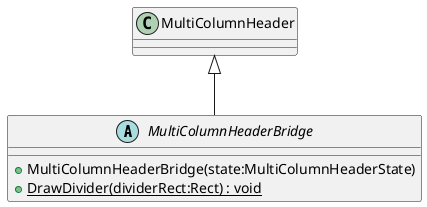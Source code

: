 @startuml
abstract class MultiColumnHeaderBridge {
    + MultiColumnHeaderBridge(state:MultiColumnHeaderState)
    + {static} DrawDivider(dividerRect:Rect) : void
}
MultiColumnHeader <|-- MultiColumnHeaderBridge
@enduml
